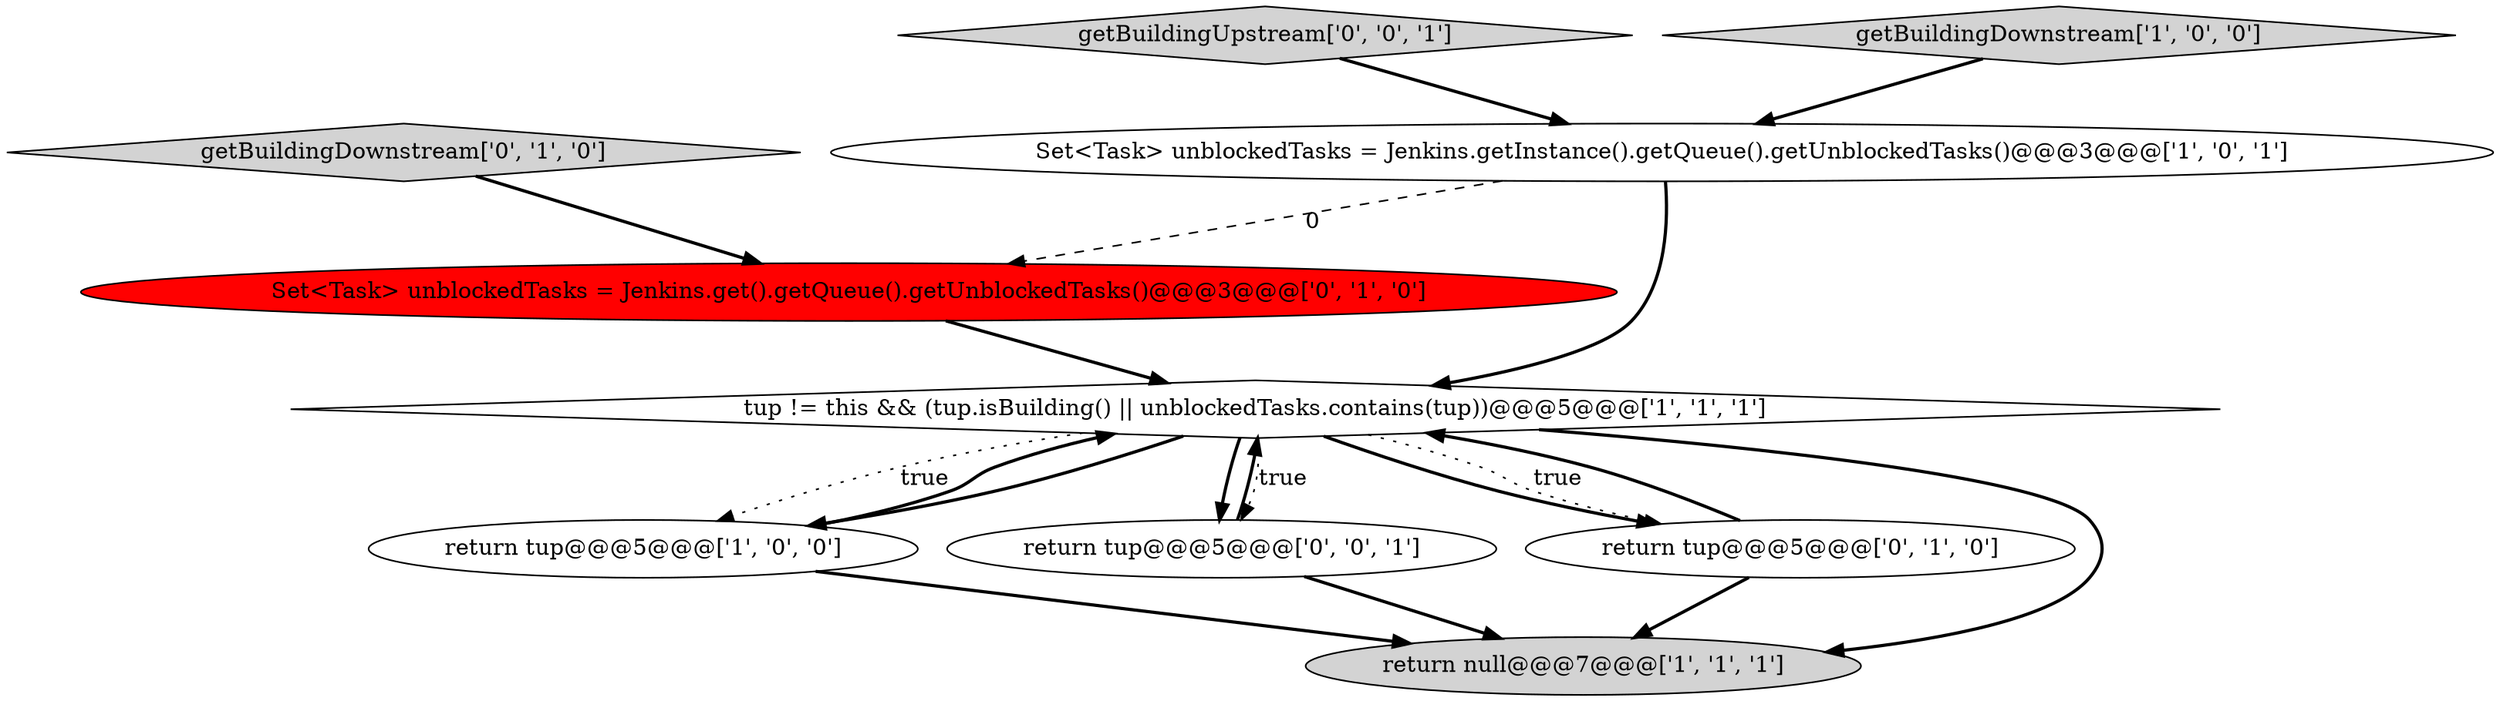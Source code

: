 digraph {
1 [style = filled, label = "Set<Task> unblockedTasks = Jenkins.getInstance().getQueue().getUnblockedTasks()@@@3@@@['1', '0', '1']", fillcolor = white, shape = ellipse image = "AAA0AAABBB1BBB"];
9 [style = filled, label = "getBuildingUpstream['0', '0', '1']", fillcolor = lightgray, shape = diamond image = "AAA0AAABBB3BBB"];
7 [style = filled, label = "Set<Task> unblockedTasks = Jenkins.get().getQueue().getUnblockedTasks()@@@3@@@['0', '1', '0']", fillcolor = red, shape = ellipse image = "AAA1AAABBB2BBB"];
0 [style = filled, label = "return tup@@@5@@@['1', '0', '0']", fillcolor = white, shape = ellipse image = "AAA0AAABBB1BBB"];
8 [style = filled, label = "return tup@@@5@@@['0', '0', '1']", fillcolor = white, shape = ellipse image = "AAA0AAABBB3BBB"];
4 [style = filled, label = "getBuildingDownstream['1', '0', '0']", fillcolor = lightgray, shape = diamond image = "AAA0AAABBB1BBB"];
6 [style = filled, label = "getBuildingDownstream['0', '1', '0']", fillcolor = lightgray, shape = diamond image = "AAA0AAABBB2BBB"];
2 [style = filled, label = "tup != this && (tup.isBuilding() || unblockedTasks.contains(tup))@@@5@@@['1', '1', '1']", fillcolor = white, shape = diamond image = "AAA0AAABBB1BBB"];
5 [style = filled, label = "return tup@@@5@@@['0', '1', '0']", fillcolor = white, shape = ellipse image = "AAA0AAABBB2BBB"];
3 [style = filled, label = "return null@@@7@@@['1', '1', '1']", fillcolor = lightgray, shape = ellipse image = "AAA0AAABBB1BBB"];
0->3 [style = bold, label=""];
5->3 [style = bold, label=""];
5->2 [style = bold, label=""];
1->2 [style = bold, label=""];
2->0 [style = bold, label=""];
4->1 [style = bold, label=""];
2->5 [style = bold, label=""];
2->0 [style = dotted, label="true"];
1->7 [style = dashed, label="0"];
6->7 [style = bold, label=""];
8->2 [style = bold, label=""];
9->1 [style = bold, label=""];
2->5 [style = dotted, label="true"];
7->2 [style = bold, label=""];
2->8 [style = dotted, label="true"];
2->3 [style = bold, label=""];
2->8 [style = bold, label=""];
0->2 [style = bold, label=""];
8->3 [style = bold, label=""];
}
